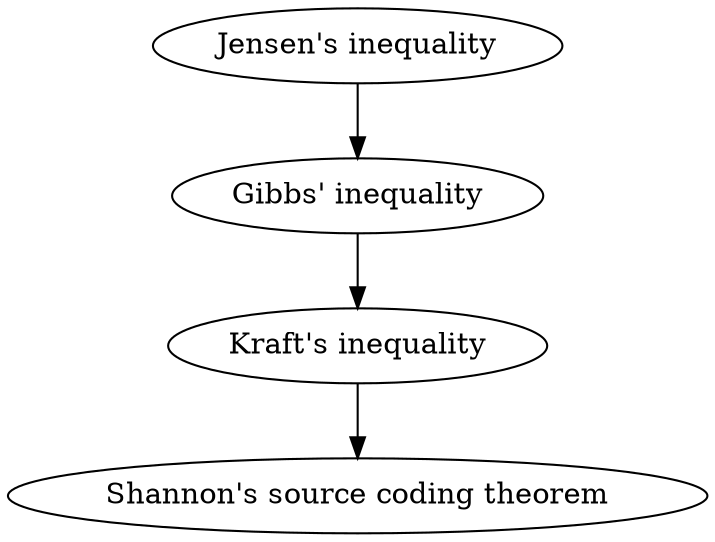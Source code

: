 digraph {
 j [label="Jensen's inequality"];
 g [label="Gibbs' inequality"];
 k [label="Kraft's inequality"];
 s [label="Shannon's source coding theorem"];
 j -> g -> k -> s;
}

